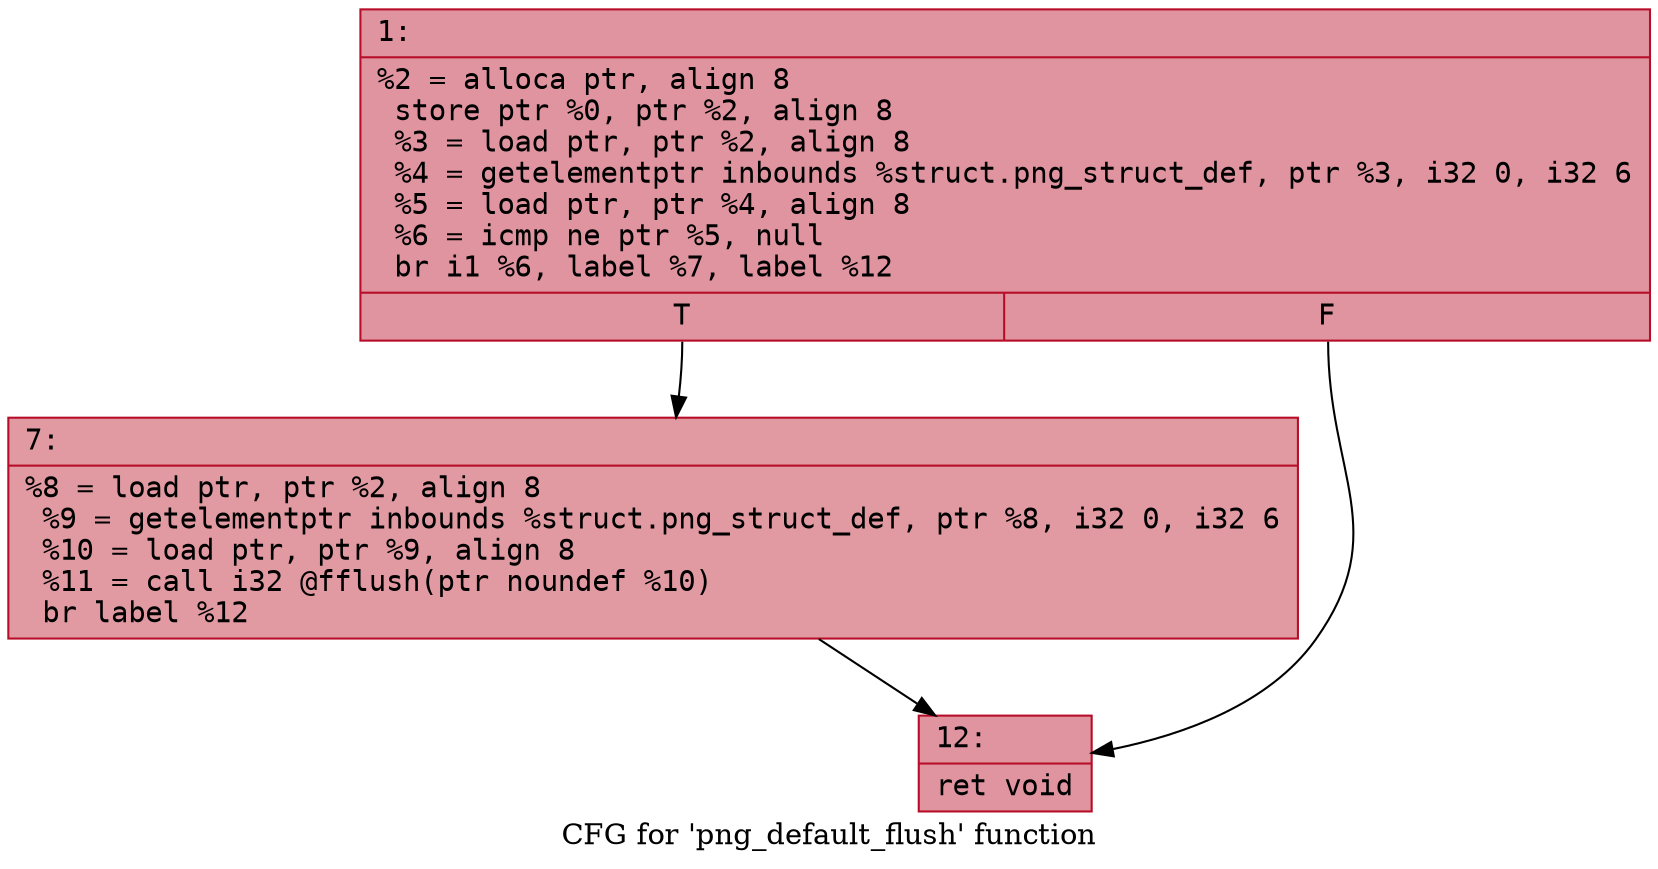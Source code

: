 digraph "CFG for 'png_default_flush' function" {
	label="CFG for 'png_default_flush' function";

	Node0x60000160e580 [shape=record,color="#b70d28ff", style=filled, fillcolor="#b70d2870" fontname="Courier",label="{1:\l|  %2 = alloca ptr, align 8\l  store ptr %0, ptr %2, align 8\l  %3 = load ptr, ptr %2, align 8\l  %4 = getelementptr inbounds %struct.png_struct_def, ptr %3, i32 0, i32 6\l  %5 = load ptr, ptr %4, align 8\l  %6 = icmp ne ptr %5, null\l  br i1 %6, label %7, label %12\l|{<s0>T|<s1>F}}"];
	Node0x60000160e580:s0 -> Node0x60000160e5d0[tooltip="1 -> 7\nProbability 62.50%" ];
	Node0x60000160e580:s1 -> Node0x60000160e620[tooltip="1 -> 12\nProbability 37.50%" ];
	Node0x60000160e5d0 [shape=record,color="#b70d28ff", style=filled, fillcolor="#bb1b2c70" fontname="Courier",label="{7:\l|  %8 = load ptr, ptr %2, align 8\l  %9 = getelementptr inbounds %struct.png_struct_def, ptr %8, i32 0, i32 6\l  %10 = load ptr, ptr %9, align 8\l  %11 = call i32 @fflush(ptr noundef %10)\l  br label %12\l}"];
	Node0x60000160e5d0 -> Node0x60000160e620[tooltip="7 -> 12\nProbability 100.00%" ];
	Node0x60000160e620 [shape=record,color="#b70d28ff", style=filled, fillcolor="#b70d2870" fontname="Courier",label="{12:\l|  ret void\l}"];
}
